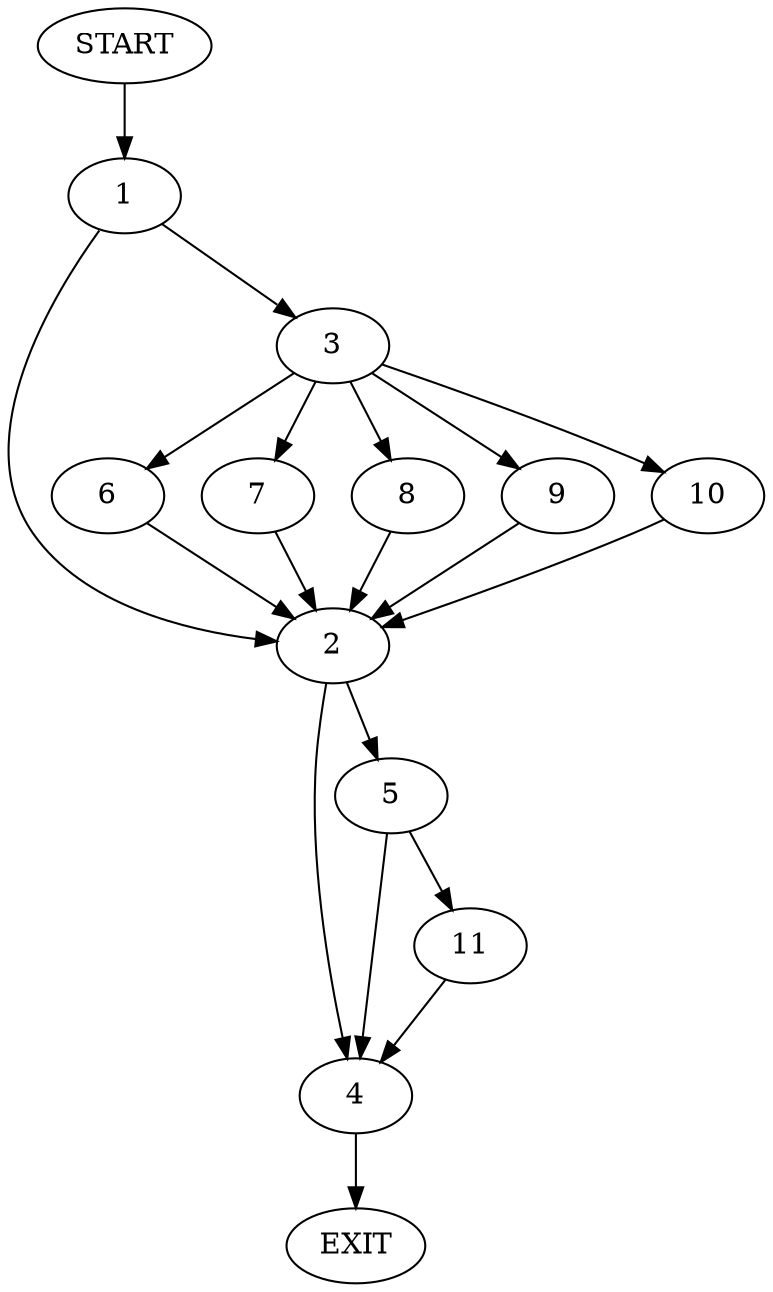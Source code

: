 digraph {
0 [label="START"]
12 [label="EXIT"]
0 -> 1
1 -> 2
1 -> 3
2 -> 4
2 -> 5
3 -> 6
3 -> 7
3 -> 8
3 -> 9
3 -> 10
8 -> 2
9 -> 2
7 -> 2
10 -> 2
6 -> 2
4 -> 12
5 -> 11
5 -> 4
11 -> 4
}
